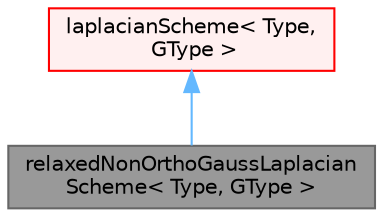 digraph "relaxedNonOrthoGaussLaplacianScheme&lt; Type, GType &gt;"
{
 // LATEX_PDF_SIZE
  bgcolor="transparent";
  edge [fontname=Helvetica,fontsize=10,labelfontname=Helvetica,labelfontsize=10];
  node [fontname=Helvetica,fontsize=10,shape=box,height=0.2,width=0.4];
  Node1 [id="Node000001",label="relaxedNonOrthoGaussLaplacian\lScheme\< Type, GType \>",height=0.2,width=0.4,color="gray40", fillcolor="grey60", style="filled", fontcolor="black",tooltip="Basic second-order laplacian using face-gradients and Gauss' theorem."];
  Node2 -> Node1 [id="edge1_Node000001_Node000002",dir="back",color="steelblue1",style="solid",tooltip=" "];
  Node2 [id="Node000002",label="laplacianScheme\< Type,\l GType \>",height=0.2,width=0.4,color="red", fillcolor="#FFF0F0", style="filled",URL="$classFoam_1_1fv_1_1laplacianScheme.html",tooltip="Abstract base class for laplacian schemes."];
}
